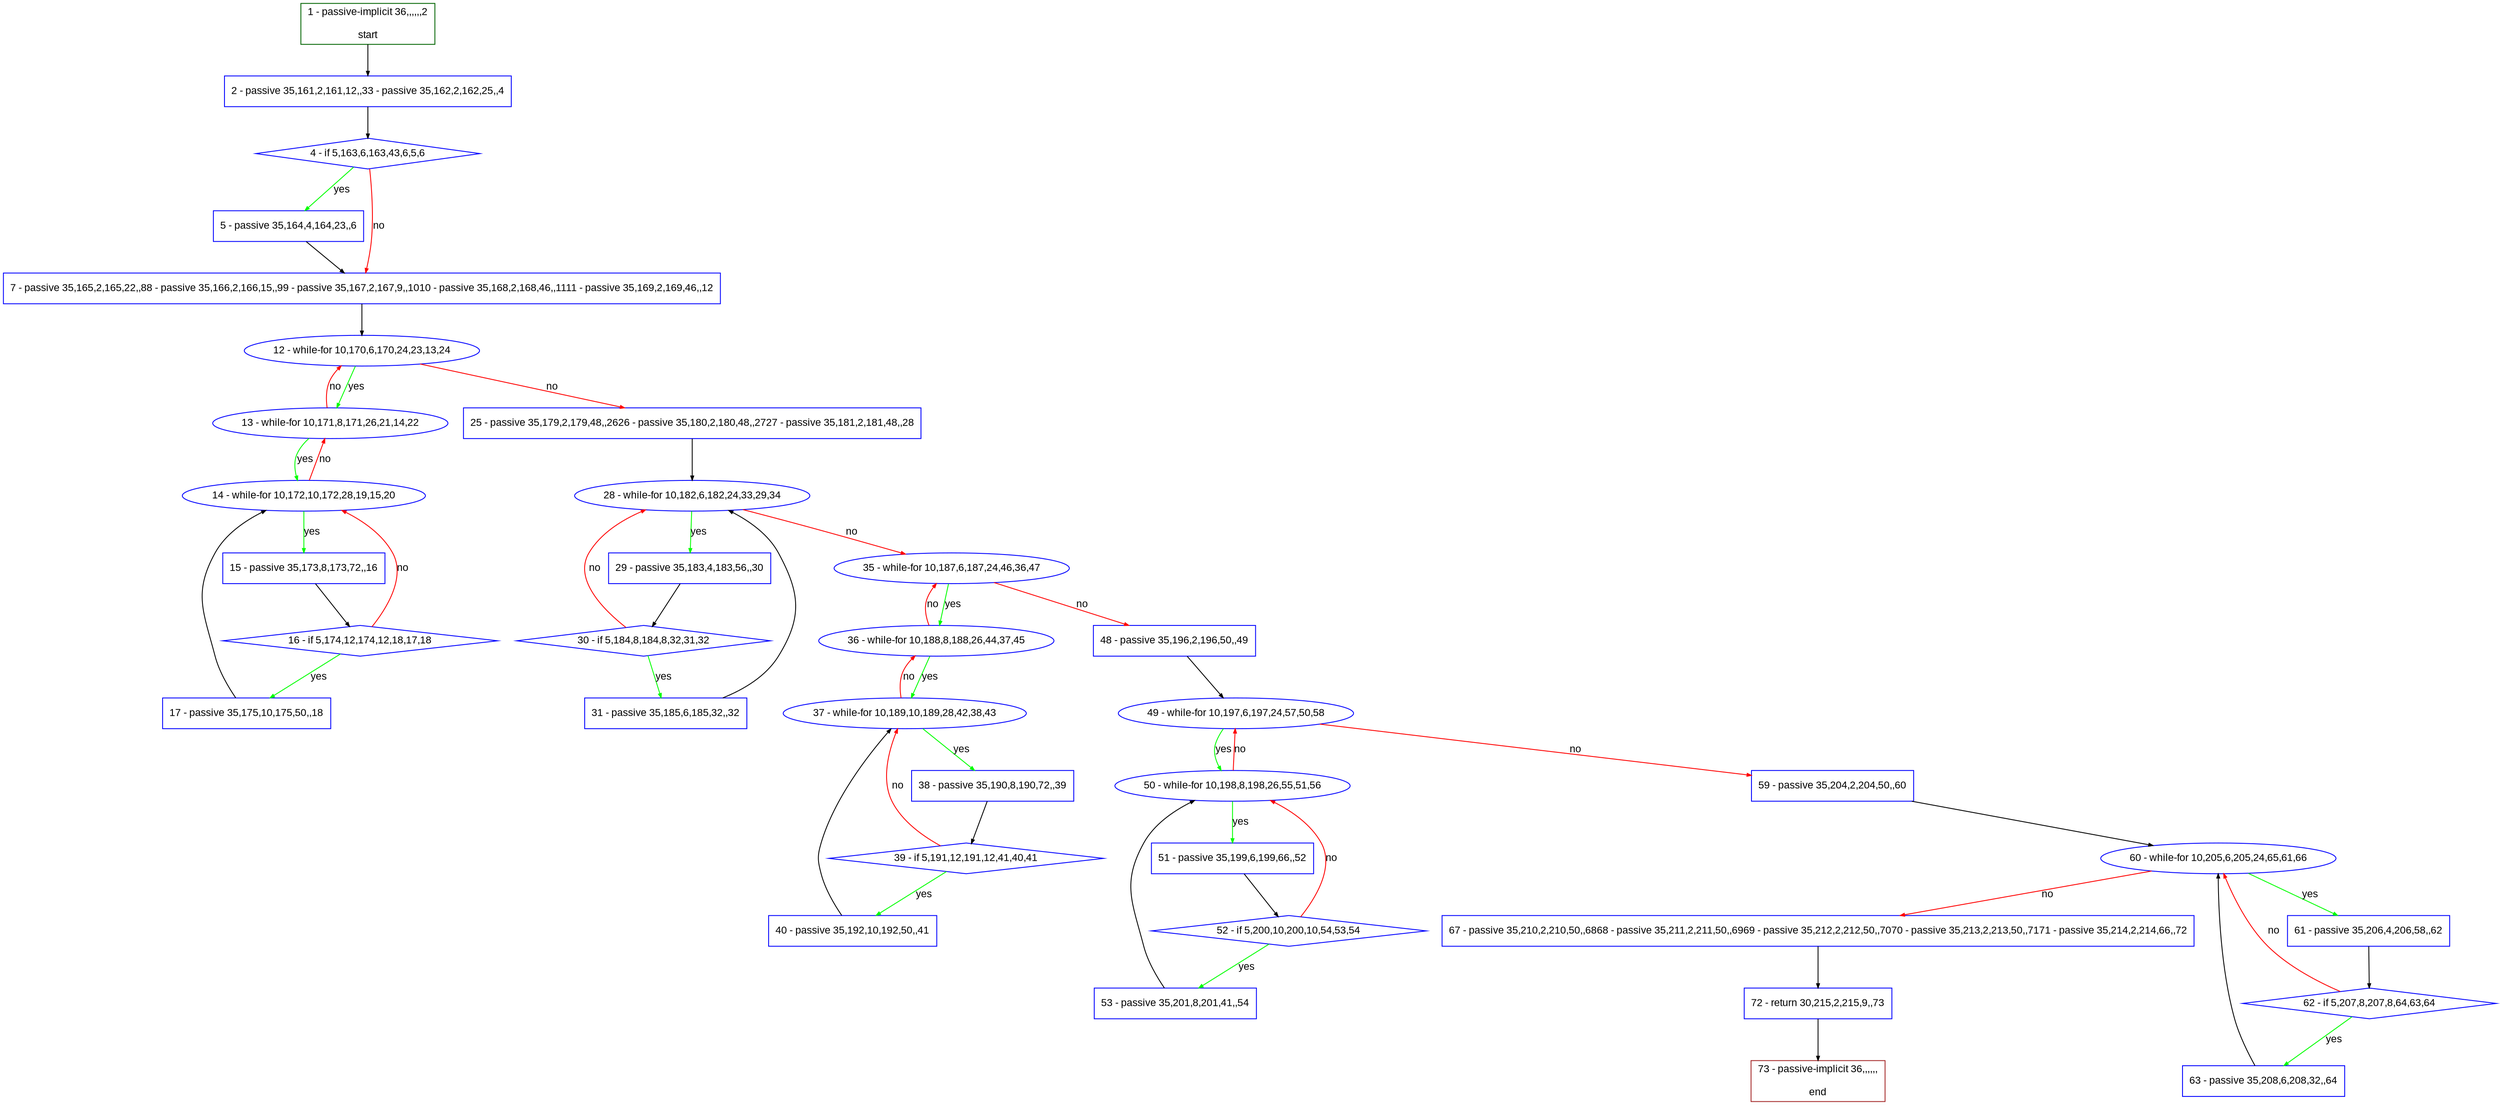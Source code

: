 digraph "" {
  graph [pack="true", label="", fontsize="12", packmode="clust", fontname="Arial", fillcolor="#FFFFCC", bgcolor="white", style="rounded,filled", compound="true"];
  node [node_initialized="no", label="", color="grey", fontsize="12", fillcolor="white", fontname="Arial", style="filled", shape="rectangle", compound="true", fixedsize="false"];
  edge [fontcolor="black", arrowhead="normal", arrowtail="none", arrowsize="0.5", ltail="", label="", color="black", fontsize="12", lhead="", fontname="Arial", dir="forward", compound="true"];
  __N1 [label="2 - passive 35,161,2,161,12,,33 - passive 35,162,2,162,25,,4", color="#0000ff", fillcolor="#ffffff", style="filled", shape="box"];
  __N2 [label="1 - passive-implicit 36,,,,,,2\n\nstart", color="#006400", fillcolor="#ffffff", style="filled", shape="box"];
  __N3 [label="4 - if 5,163,6,163,43,6,5,6", color="#0000ff", fillcolor="#ffffff", style="filled", shape="diamond"];
  __N4 [label="5 - passive 35,164,4,164,23,,6", color="#0000ff", fillcolor="#ffffff", style="filled", shape="box"];
  __N5 [label="7 - passive 35,165,2,165,22,,88 - passive 35,166,2,166,15,,99 - passive 35,167,2,167,9,,1010 - passive 35,168,2,168,46,,1111 - passive 35,169,2,169,46,,12", color="#0000ff", fillcolor="#ffffff", style="filled", shape="box"];
  __N6 [label="12 - while-for 10,170,6,170,24,23,13,24", color="#0000ff", fillcolor="#ffffff", style="filled", shape="oval"];
  __N7 [label="13 - while-for 10,171,8,171,26,21,14,22", color="#0000ff", fillcolor="#ffffff", style="filled", shape="oval"];
  __N8 [label="25 - passive 35,179,2,179,48,,2626 - passive 35,180,2,180,48,,2727 - passive 35,181,2,181,48,,28", color="#0000ff", fillcolor="#ffffff", style="filled", shape="box"];
  __N9 [label="14 - while-for 10,172,10,172,28,19,15,20", color="#0000ff", fillcolor="#ffffff", style="filled", shape="oval"];
  __N10 [label="15 - passive 35,173,8,173,72,,16", color="#0000ff", fillcolor="#ffffff", style="filled", shape="box"];
  __N11 [label="16 - if 5,174,12,174,12,18,17,18", color="#0000ff", fillcolor="#ffffff", style="filled", shape="diamond"];
  __N12 [label="17 - passive 35,175,10,175,50,,18", color="#0000ff", fillcolor="#ffffff", style="filled", shape="box"];
  __N13 [label="28 - while-for 10,182,6,182,24,33,29,34", color="#0000ff", fillcolor="#ffffff", style="filled", shape="oval"];
  __N14 [label="29 - passive 35,183,4,183,56,,30", color="#0000ff", fillcolor="#ffffff", style="filled", shape="box"];
  __N15 [label="35 - while-for 10,187,6,187,24,46,36,47", color="#0000ff", fillcolor="#ffffff", style="filled", shape="oval"];
  __N16 [label="30 - if 5,184,8,184,8,32,31,32", color="#0000ff", fillcolor="#ffffff", style="filled", shape="diamond"];
  __N17 [label="31 - passive 35,185,6,185,32,,32", color="#0000ff", fillcolor="#ffffff", style="filled", shape="box"];
  __N18 [label="36 - while-for 10,188,8,188,26,44,37,45", color="#0000ff", fillcolor="#ffffff", style="filled", shape="oval"];
  __N19 [label="48 - passive 35,196,2,196,50,,49", color="#0000ff", fillcolor="#ffffff", style="filled", shape="box"];
  __N20 [label="37 - while-for 10,189,10,189,28,42,38,43", color="#0000ff", fillcolor="#ffffff", style="filled", shape="oval"];
  __N21 [label="38 - passive 35,190,8,190,72,,39", color="#0000ff", fillcolor="#ffffff", style="filled", shape="box"];
  __N22 [label="39 - if 5,191,12,191,12,41,40,41", color="#0000ff", fillcolor="#ffffff", style="filled", shape="diamond"];
  __N23 [label="40 - passive 35,192,10,192,50,,41", color="#0000ff", fillcolor="#ffffff", style="filled", shape="box"];
  __N24 [label="49 - while-for 10,197,6,197,24,57,50,58", color="#0000ff", fillcolor="#ffffff", style="filled", shape="oval"];
  __N25 [label="50 - while-for 10,198,8,198,26,55,51,56", color="#0000ff", fillcolor="#ffffff", style="filled", shape="oval"];
  __N26 [label="59 - passive 35,204,2,204,50,,60", color="#0000ff", fillcolor="#ffffff", style="filled", shape="box"];
  __N27 [label="51 - passive 35,199,6,199,66,,52", color="#0000ff", fillcolor="#ffffff", style="filled", shape="box"];
  __N28 [label="52 - if 5,200,10,200,10,54,53,54", color="#0000ff", fillcolor="#ffffff", style="filled", shape="diamond"];
  __N29 [label="53 - passive 35,201,8,201,41,,54", color="#0000ff", fillcolor="#ffffff", style="filled", shape="box"];
  __N30 [label="60 - while-for 10,205,6,205,24,65,61,66", color="#0000ff", fillcolor="#ffffff", style="filled", shape="oval"];
  __N31 [label="61 - passive 35,206,4,206,58,,62", color="#0000ff", fillcolor="#ffffff", style="filled", shape="box"];
  __N32 [label="67 - passive 35,210,2,210,50,,6868 - passive 35,211,2,211,50,,6969 - passive 35,212,2,212,50,,7070 - passive 35,213,2,213,50,,7171 - passive 35,214,2,214,66,,72", color="#0000ff", fillcolor="#ffffff", style="filled", shape="box"];
  __N33 [label="62 - if 5,207,8,207,8,64,63,64", color="#0000ff", fillcolor="#ffffff", style="filled", shape="diamond"];
  __N34 [label="63 - passive 35,208,6,208,32,,64", color="#0000ff", fillcolor="#ffffff", style="filled", shape="box"];
  __N35 [label="72 - return 30,215,2,215,9,,73", color="#0000ff", fillcolor="#ffffff", style="filled", shape="box"];
  __N36 [label="73 - passive-implicit 36,,,,,,\n\nend", color="#a52a2a", fillcolor="#ffffff", style="filled", shape="box"];
  __N2 -> __N1 [arrowhead="normal", arrowtail="none", color="#000000", label="", dir="forward"];
  __N1 -> __N3 [arrowhead="normal", arrowtail="none", color="#000000", label="", dir="forward"];
  __N3 -> __N4 [arrowhead="normal", arrowtail="none", color="#00ff00", label="yes", dir="forward"];
  __N3 -> __N5 [arrowhead="normal", arrowtail="none", color="#ff0000", label="no", dir="forward"];
  __N4 -> __N5 [arrowhead="normal", arrowtail="none", color="#000000", label="", dir="forward"];
  __N5 -> __N6 [arrowhead="normal", arrowtail="none", color="#000000", label="", dir="forward"];
  __N6 -> __N7 [arrowhead="normal", arrowtail="none", color="#00ff00", label="yes", dir="forward"];
  __N7 -> __N6 [arrowhead="normal", arrowtail="none", color="#ff0000", label="no", dir="forward"];
  __N6 -> __N8 [arrowhead="normal", arrowtail="none", color="#ff0000", label="no", dir="forward"];
  __N7 -> __N9 [arrowhead="normal", arrowtail="none", color="#00ff00", label="yes", dir="forward"];
  __N9 -> __N7 [arrowhead="normal", arrowtail="none", color="#ff0000", label="no", dir="forward"];
  __N9 -> __N10 [arrowhead="normal", arrowtail="none", color="#00ff00", label="yes", dir="forward"];
  __N10 -> __N11 [arrowhead="normal", arrowtail="none", color="#000000", label="", dir="forward"];
  __N11 -> __N9 [arrowhead="normal", arrowtail="none", color="#ff0000", label="no", dir="forward"];
  __N11 -> __N12 [arrowhead="normal", arrowtail="none", color="#00ff00", label="yes", dir="forward"];
  __N12 -> __N9 [arrowhead="normal", arrowtail="none", color="#000000", label="", dir="forward"];
  __N8 -> __N13 [arrowhead="normal", arrowtail="none", color="#000000", label="", dir="forward"];
  __N13 -> __N14 [arrowhead="normal", arrowtail="none", color="#00ff00", label="yes", dir="forward"];
  __N13 -> __N15 [arrowhead="normal", arrowtail="none", color="#ff0000", label="no", dir="forward"];
  __N14 -> __N16 [arrowhead="normal", arrowtail="none", color="#000000", label="", dir="forward"];
  __N16 -> __N13 [arrowhead="normal", arrowtail="none", color="#ff0000", label="no", dir="forward"];
  __N16 -> __N17 [arrowhead="normal", arrowtail="none", color="#00ff00", label="yes", dir="forward"];
  __N17 -> __N13 [arrowhead="normal", arrowtail="none", color="#000000", label="", dir="forward"];
  __N15 -> __N18 [arrowhead="normal", arrowtail="none", color="#00ff00", label="yes", dir="forward"];
  __N18 -> __N15 [arrowhead="normal", arrowtail="none", color="#ff0000", label="no", dir="forward"];
  __N15 -> __N19 [arrowhead="normal", arrowtail="none", color="#ff0000", label="no", dir="forward"];
  __N18 -> __N20 [arrowhead="normal", arrowtail="none", color="#00ff00", label="yes", dir="forward"];
  __N20 -> __N18 [arrowhead="normal", arrowtail="none", color="#ff0000", label="no", dir="forward"];
  __N20 -> __N21 [arrowhead="normal", arrowtail="none", color="#00ff00", label="yes", dir="forward"];
  __N21 -> __N22 [arrowhead="normal", arrowtail="none", color="#000000", label="", dir="forward"];
  __N22 -> __N20 [arrowhead="normal", arrowtail="none", color="#ff0000", label="no", dir="forward"];
  __N22 -> __N23 [arrowhead="normal", arrowtail="none", color="#00ff00", label="yes", dir="forward"];
  __N23 -> __N20 [arrowhead="normal", arrowtail="none", color="#000000", label="", dir="forward"];
  __N19 -> __N24 [arrowhead="normal", arrowtail="none", color="#000000", label="", dir="forward"];
  __N24 -> __N25 [arrowhead="normal", arrowtail="none", color="#00ff00", label="yes", dir="forward"];
  __N25 -> __N24 [arrowhead="normal", arrowtail="none", color="#ff0000", label="no", dir="forward"];
  __N24 -> __N26 [arrowhead="normal", arrowtail="none", color="#ff0000", label="no", dir="forward"];
  __N25 -> __N27 [arrowhead="normal", arrowtail="none", color="#00ff00", label="yes", dir="forward"];
  __N27 -> __N28 [arrowhead="normal", arrowtail="none", color="#000000", label="", dir="forward"];
  __N28 -> __N25 [arrowhead="normal", arrowtail="none", color="#ff0000", label="no", dir="forward"];
  __N28 -> __N29 [arrowhead="normal", arrowtail="none", color="#00ff00", label="yes", dir="forward"];
  __N29 -> __N25 [arrowhead="normal", arrowtail="none", color="#000000", label="", dir="forward"];
  __N26 -> __N30 [arrowhead="normal", arrowtail="none", color="#000000", label="", dir="forward"];
  __N30 -> __N31 [arrowhead="normal", arrowtail="none", color="#00ff00", label="yes", dir="forward"];
  __N30 -> __N32 [arrowhead="normal", arrowtail="none", color="#ff0000", label="no", dir="forward"];
  __N31 -> __N33 [arrowhead="normal", arrowtail="none", color="#000000", label="", dir="forward"];
  __N33 -> __N30 [arrowhead="normal", arrowtail="none", color="#ff0000", label="no", dir="forward"];
  __N33 -> __N34 [arrowhead="normal", arrowtail="none", color="#00ff00", label="yes", dir="forward"];
  __N34 -> __N30 [arrowhead="normal", arrowtail="none", color="#000000", label="", dir="forward"];
  __N32 -> __N35 [arrowhead="normal", arrowtail="none", color="#000000", label="", dir="forward"];
  __N35 -> __N36 [arrowhead="normal", arrowtail="none", color="#000000", label="", dir="forward"];
}

